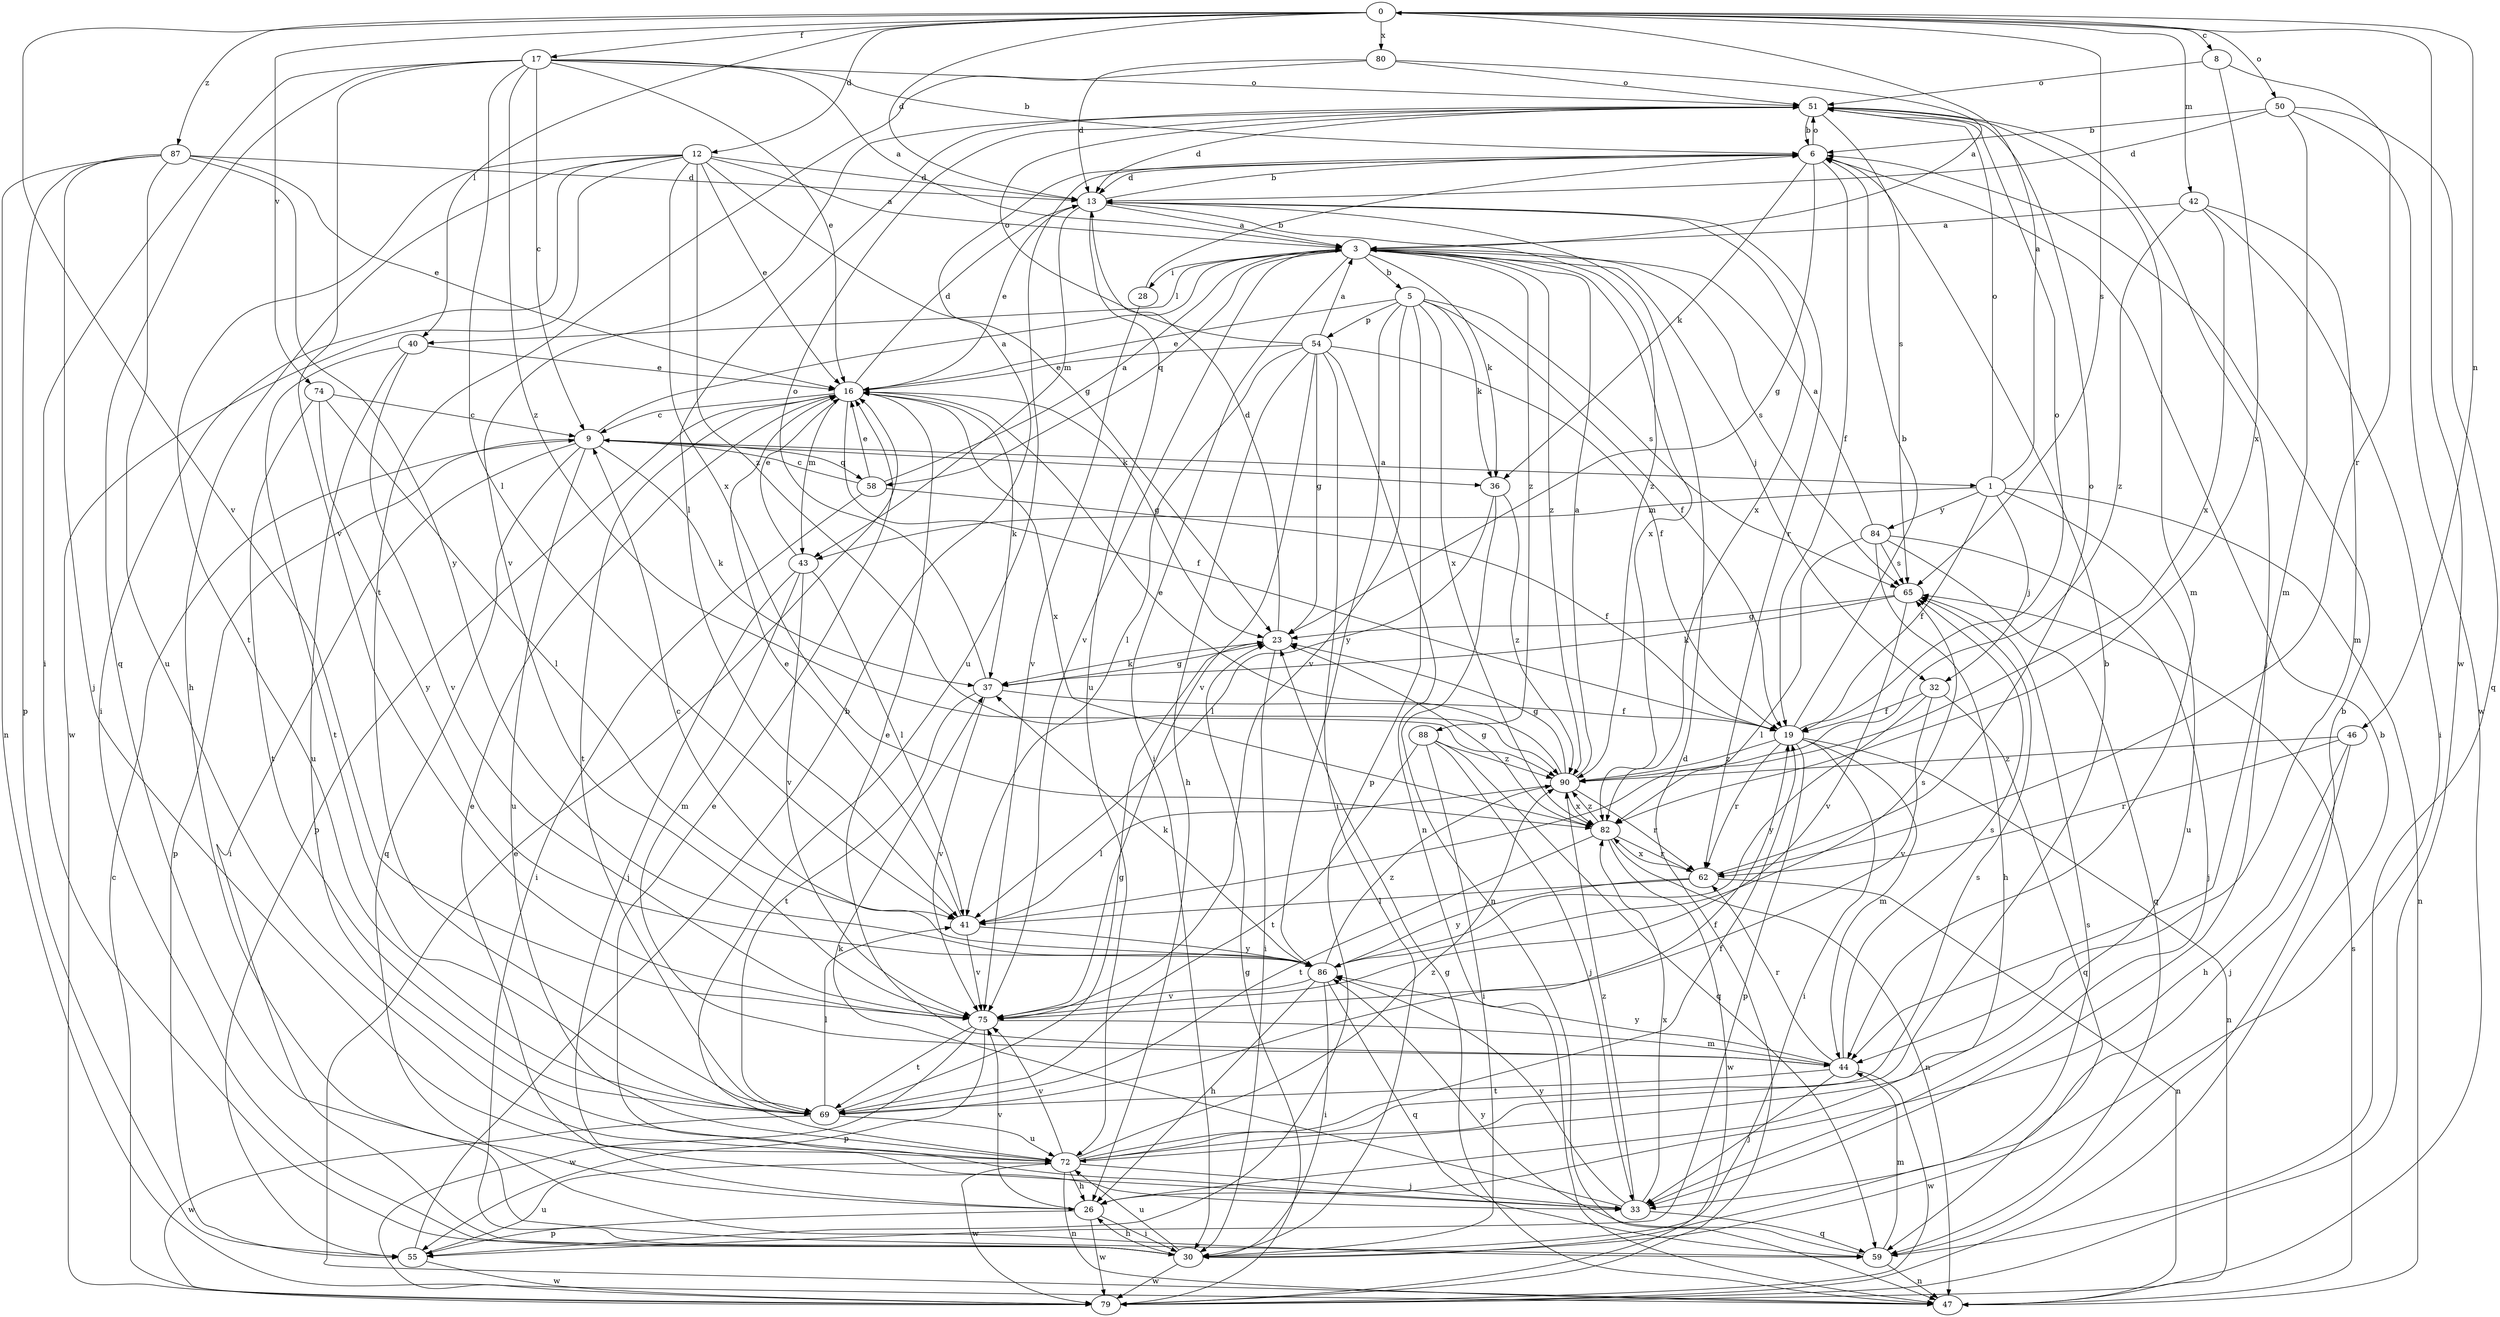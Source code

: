 strict digraph  {
0;
1;
3;
5;
6;
8;
9;
12;
13;
16;
17;
19;
23;
26;
28;
30;
32;
33;
36;
37;
40;
41;
42;
43;
44;
46;
47;
50;
51;
54;
55;
58;
59;
62;
65;
69;
72;
74;
75;
79;
80;
82;
84;
86;
87;
88;
90;
0 -> 8  [label=c];
0 -> 12  [label=d];
0 -> 13  [label=d];
0 -> 17  [label=f];
0 -> 40  [label=l];
0 -> 42  [label=m];
0 -> 46  [label=n];
0 -> 50  [label=o];
0 -> 65  [label=s];
0 -> 74  [label=v];
0 -> 75  [label=v];
0 -> 79  [label=w];
0 -> 80  [label=x];
0 -> 87  [label=z];
1 -> 0  [label=a];
1 -> 19  [label=f];
1 -> 32  [label=j];
1 -> 43  [label=m];
1 -> 47  [label=n];
1 -> 51  [label=o];
1 -> 72  [label=u];
1 -> 84  [label=y];
3 -> 5  [label=b];
3 -> 28  [label=i];
3 -> 30  [label=i];
3 -> 32  [label=j];
3 -> 36  [label=k];
3 -> 40  [label=l];
3 -> 58  [label=q];
3 -> 65  [label=s];
3 -> 75  [label=v];
3 -> 82  [label=x];
3 -> 88  [label=z];
3 -> 90  [label=z];
5 -> 16  [label=e];
5 -> 19  [label=f];
5 -> 36  [label=k];
5 -> 54  [label=p];
5 -> 55  [label=p];
5 -> 65  [label=s];
5 -> 75  [label=v];
5 -> 82  [label=x];
5 -> 86  [label=y];
6 -> 13  [label=d];
6 -> 19  [label=f];
6 -> 23  [label=g];
6 -> 36  [label=k];
6 -> 51  [label=o];
6 -> 72  [label=u];
8 -> 51  [label=o];
8 -> 62  [label=r];
8 -> 82  [label=x];
9 -> 1  [label=a];
9 -> 3  [label=a];
9 -> 30  [label=i];
9 -> 36  [label=k];
9 -> 37  [label=k];
9 -> 55  [label=p];
9 -> 58  [label=q];
9 -> 59  [label=q];
9 -> 72  [label=u];
12 -> 3  [label=a];
12 -> 13  [label=d];
12 -> 16  [label=e];
12 -> 23  [label=g];
12 -> 26  [label=h];
12 -> 30  [label=i];
12 -> 69  [label=t];
12 -> 79  [label=w];
12 -> 82  [label=x];
12 -> 90  [label=z];
13 -> 3  [label=a];
13 -> 6  [label=b];
13 -> 16  [label=e];
13 -> 43  [label=m];
13 -> 62  [label=r];
13 -> 72  [label=u];
13 -> 82  [label=x];
13 -> 90  [label=z];
16 -> 9  [label=c];
16 -> 13  [label=d];
16 -> 19  [label=f];
16 -> 23  [label=g];
16 -> 37  [label=k];
16 -> 43  [label=m];
16 -> 55  [label=p];
16 -> 69  [label=t];
16 -> 82  [label=x];
17 -> 3  [label=a];
17 -> 6  [label=b];
17 -> 9  [label=c];
17 -> 16  [label=e];
17 -> 30  [label=i];
17 -> 41  [label=l];
17 -> 51  [label=o];
17 -> 59  [label=q];
17 -> 75  [label=v];
17 -> 90  [label=z];
19 -> 6  [label=b];
19 -> 30  [label=i];
19 -> 44  [label=m];
19 -> 47  [label=n];
19 -> 51  [label=o];
19 -> 55  [label=p];
19 -> 62  [label=r];
19 -> 90  [label=z];
23 -> 13  [label=d];
23 -> 30  [label=i];
23 -> 37  [label=k];
26 -> 16  [label=e];
26 -> 30  [label=i];
26 -> 55  [label=p];
26 -> 75  [label=v];
26 -> 79  [label=w];
28 -> 6  [label=b];
28 -> 75  [label=v];
30 -> 26  [label=h];
30 -> 65  [label=s];
30 -> 72  [label=u];
30 -> 79  [label=w];
32 -> 19  [label=f];
32 -> 59  [label=q];
32 -> 75  [label=v];
32 -> 86  [label=y];
33 -> 16  [label=e];
33 -> 37  [label=k];
33 -> 59  [label=q];
33 -> 82  [label=x];
33 -> 86  [label=y];
33 -> 90  [label=z];
36 -> 41  [label=l];
36 -> 47  [label=n];
36 -> 90  [label=z];
37 -> 19  [label=f];
37 -> 23  [label=g];
37 -> 51  [label=o];
37 -> 69  [label=t];
37 -> 75  [label=v];
40 -> 16  [label=e];
40 -> 69  [label=t];
40 -> 72  [label=u];
40 -> 75  [label=v];
41 -> 16  [label=e];
41 -> 75  [label=v];
41 -> 86  [label=y];
42 -> 3  [label=a];
42 -> 30  [label=i];
42 -> 44  [label=m];
42 -> 82  [label=x];
42 -> 90  [label=z];
43 -> 16  [label=e];
43 -> 33  [label=j];
43 -> 41  [label=l];
43 -> 44  [label=m];
43 -> 75  [label=v];
44 -> 16  [label=e];
44 -> 33  [label=j];
44 -> 62  [label=r];
44 -> 65  [label=s];
44 -> 69  [label=t];
44 -> 79  [label=w];
44 -> 86  [label=y];
46 -> 26  [label=h];
46 -> 33  [label=j];
46 -> 62  [label=r];
46 -> 90  [label=z];
47 -> 16  [label=e];
47 -> 23  [label=g];
47 -> 65  [label=s];
50 -> 6  [label=b];
50 -> 13  [label=d];
50 -> 44  [label=m];
50 -> 59  [label=q];
50 -> 79  [label=w];
51 -> 6  [label=b];
51 -> 13  [label=d];
51 -> 33  [label=j];
51 -> 41  [label=l];
51 -> 44  [label=m];
51 -> 65  [label=s];
51 -> 75  [label=v];
54 -> 3  [label=a];
54 -> 16  [label=e];
54 -> 19  [label=f];
54 -> 23  [label=g];
54 -> 26  [label=h];
54 -> 30  [label=i];
54 -> 41  [label=l];
54 -> 47  [label=n];
54 -> 51  [label=o];
54 -> 75  [label=v];
55 -> 6  [label=b];
55 -> 72  [label=u];
55 -> 79  [label=w];
58 -> 3  [label=a];
58 -> 9  [label=c];
58 -> 16  [label=e];
58 -> 19  [label=f];
58 -> 30  [label=i];
59 -> 6  [label=b];
59 -> 44  [label=m];
59 -> 47  [label=n];
59 -> 86  [label=y];
62 -> 41  [label=l];
62 -> 47  [label=n];
62 -> 51  [label=o];
62 -> 82  [label=x];
62 -> 86  [label=y];
65 -> 23  [label=g];
65 -> 37  [label=k];
65 -> 75  [label=v];
69 -> 19  [label=f];
69 -> 23  [label=g];
69 -> 41  [label=l];
69 -> 72  [label=u];
69 -> 79  [label=w];
72 -> 6  [label=b];
72 -> 19  [label=f];
72 -> 26  [label=h];
72 -> 33  [label=j];
72 -> 47  [label=n];
72 -> 65  [label=s];
72 -> 75  [label=v];
72 -> 79  [label=w];
72 -> 90  [label=z];
74 -> 9  [label=c];
74 -> 41  [label=l];
74 -> 69  [label=t];
74 -> 86  [label=y];
75 -> 44  [label=m];
75 -> 55  [label=p];
75 -> 69  [label=t];
75 -> 79  [label=w];
79 -> 6  [label=b];
79 -> 9  [label=c];
79 -> 13  [label=d];
79 -> 23  [label=g];
80 -> 3  [label=a];
80 -> 13  [label=d];
80 -> 51  [label=o];
80 -> 69  [label=t];
82 -> 23  [label=g];
82 -> 47  [label=n];
82 -> 62  [label=r];
82 -> 69  [label=t];
82 -> 79  [label=w];
82 -> 90  [label=z];
84 -> 3  [label=a];
84 -> 26  [label=h];
84 -> 33  [label=j];
84 -> 41  [label=l];
84 -> 59  [label=q];
84 -> 65  [label=s];
86 -> 9  [label=c];
86 -> 26  [label=h];
86 -> 30  [label=i];
86 -> 37  [label=k];
86 -> 59  [label=q];
86 -> 65  [label=s];
86 -> 75  [label=v];
86 -> 90  [label=z];
87 -> 13  [label=d];
87 -> 16  [label=e];
87 -> 33  [label=j];
87 -> 47  [label=n];
87 -> 55  [label=p];
87 -> 72  [label=u];
87 -> 86  [label=y];
88 -> 30  [label=i];
88 -> 33  [label=j];
88 -> 59  [label=q];
88 -> 69  [label=t];
88 -> 90  [label=z];
90 -> 3  [label=a];
90 -> 16  [label=e];
90 -> 23  [label=g];
90 -> 41  [label=l];
90 -> 62  [label=r];
90 -> 82  [label=x];
}

